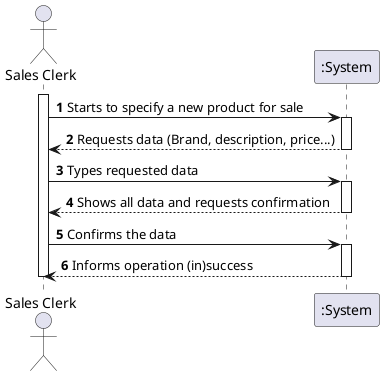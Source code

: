 @startuml
autonumber
actor "Sales Clerk" as SC

activate SC

SC -> ":System" : Starts to specify a new product for sale
activate ":System"

":System" --> SC : Requests data (Brand, description, price...)
deactivate ":System"

SC -> ":System" : Types requested data
activate ":System"

":System" --> SC :Shows all data and requests confirmation
deactivate ":System"

SC -> ":System" : Confirms the data

activate ":System"
":System" --> SC : Informs operation (in)success
deactivate ":System"

deactivate SC

@enduml